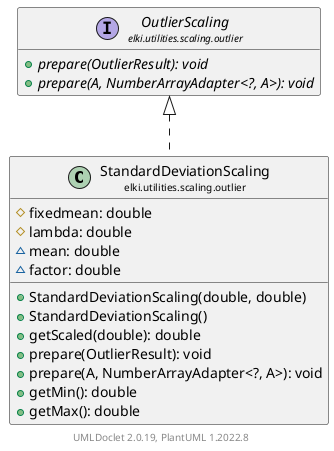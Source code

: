 @startuml
    remove .*\.(Instance|Par|Parameterizer|Factory)$
    set namespaceSeparator none
    hide empty fields
    hide empty methods

    class "<size:14>StandardDeviationScaling\n<size:10>elki.utilities.scaling.outlier" as elki.utilities.scaling.outlier.StandardDeviationScaling [[StandardDeviationScaling.html]] {
        #fixedmean: double
        #lambda: double
        ~mean: double
        ~factor: double
        +StandardDeviationScaling(double, double)
        +StandardDeviationScaling()
        +getScaled(double): double
        +prepare(OutlierResult): void
        +prepare(A, NumberArrayAdapter<?, A>): void
        +getMin(): double
        +getMax(): double
    }

    interface "<size:14>OutlierScaling\n<size:10>elki.utilities.scaling.outlier" as elki.utilities.scaling.outlier.OutlierScaling [[OutlierScaling.html]] {
        {abstract} +prepare(OutlierResult): void
        {abstract} +prepare(A, NumberArrayAdapter<?, A>): void
    }
    class "<size:14>StandardDeviationScaling.Par\n<size:10>elki.utilities.scaling.outlier" as elki.utilities.scaling.outlier.StandardDeviationScaling.Par [[StandardDeviationScaling.Par.html]]

    elki.utilities.scaling.outlier.OutlierScaling <|.. elki.utilities.scaling.outlier.StandardDeviationScaling
    elki.utilities.scaling.outlier.StandardDeviationScaling +-- elki.utilities.scaling.outlier.StandardDeviationScaling.Par

    center footer UMLDoclet 2.0.19, PlantUML 1.2022.8
@enduml
